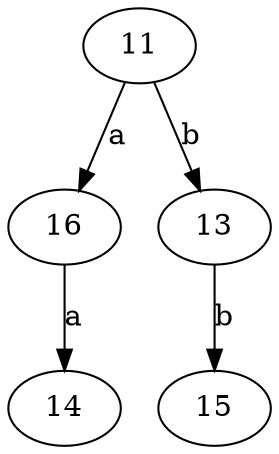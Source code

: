 digraph nfa{
16 -> 14 [label="a"];
13 -> 15 [label="b"];
11 -> 16 [label="a"];
11 -> 13 [label="b"];
}